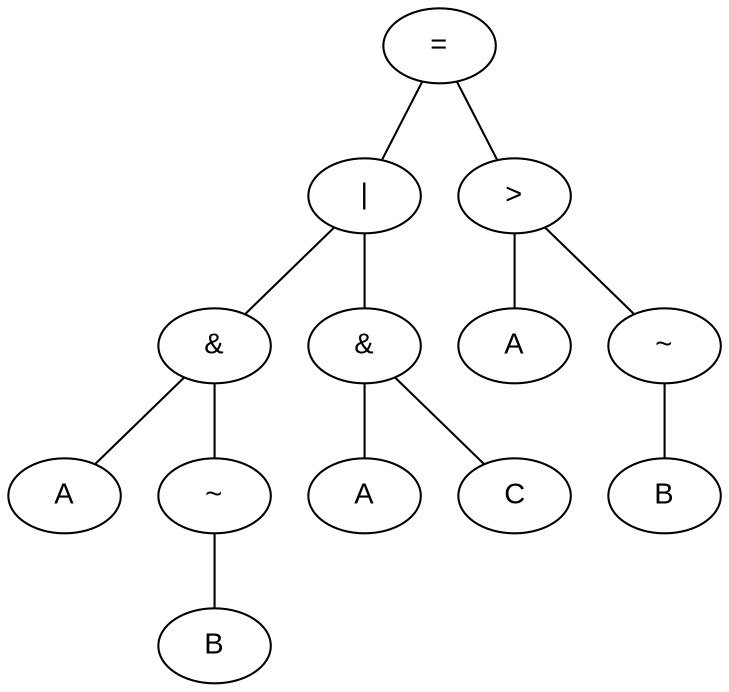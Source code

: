 graph logic {
node [ fontname = "Arial" ]
node1 [ label = "=" ]
node1 -- node2
node2 [ label = "|" ]
node2 -- node3
node3 [ label = "&" ]
node3 -- node4
node4 [ label = "A" ]
node3 -- node5
node5 [ label = "~" ]
node5 -- node6
node6 [ label = "B" ]
node2 -- node7
node7 [ label = "&" ]
node7 -- node8
node8 [ label = "A" ]
node7 -- node9
node9 [ label = "C" ]
node1 -- node10
node10 [ label = ">" ]
node10 -- node11
node11 [ label = "A" ]
node10 -- node12
node12 [ label = "~" ]
node12 -- node13
node13 [ label = "B" ]
}
